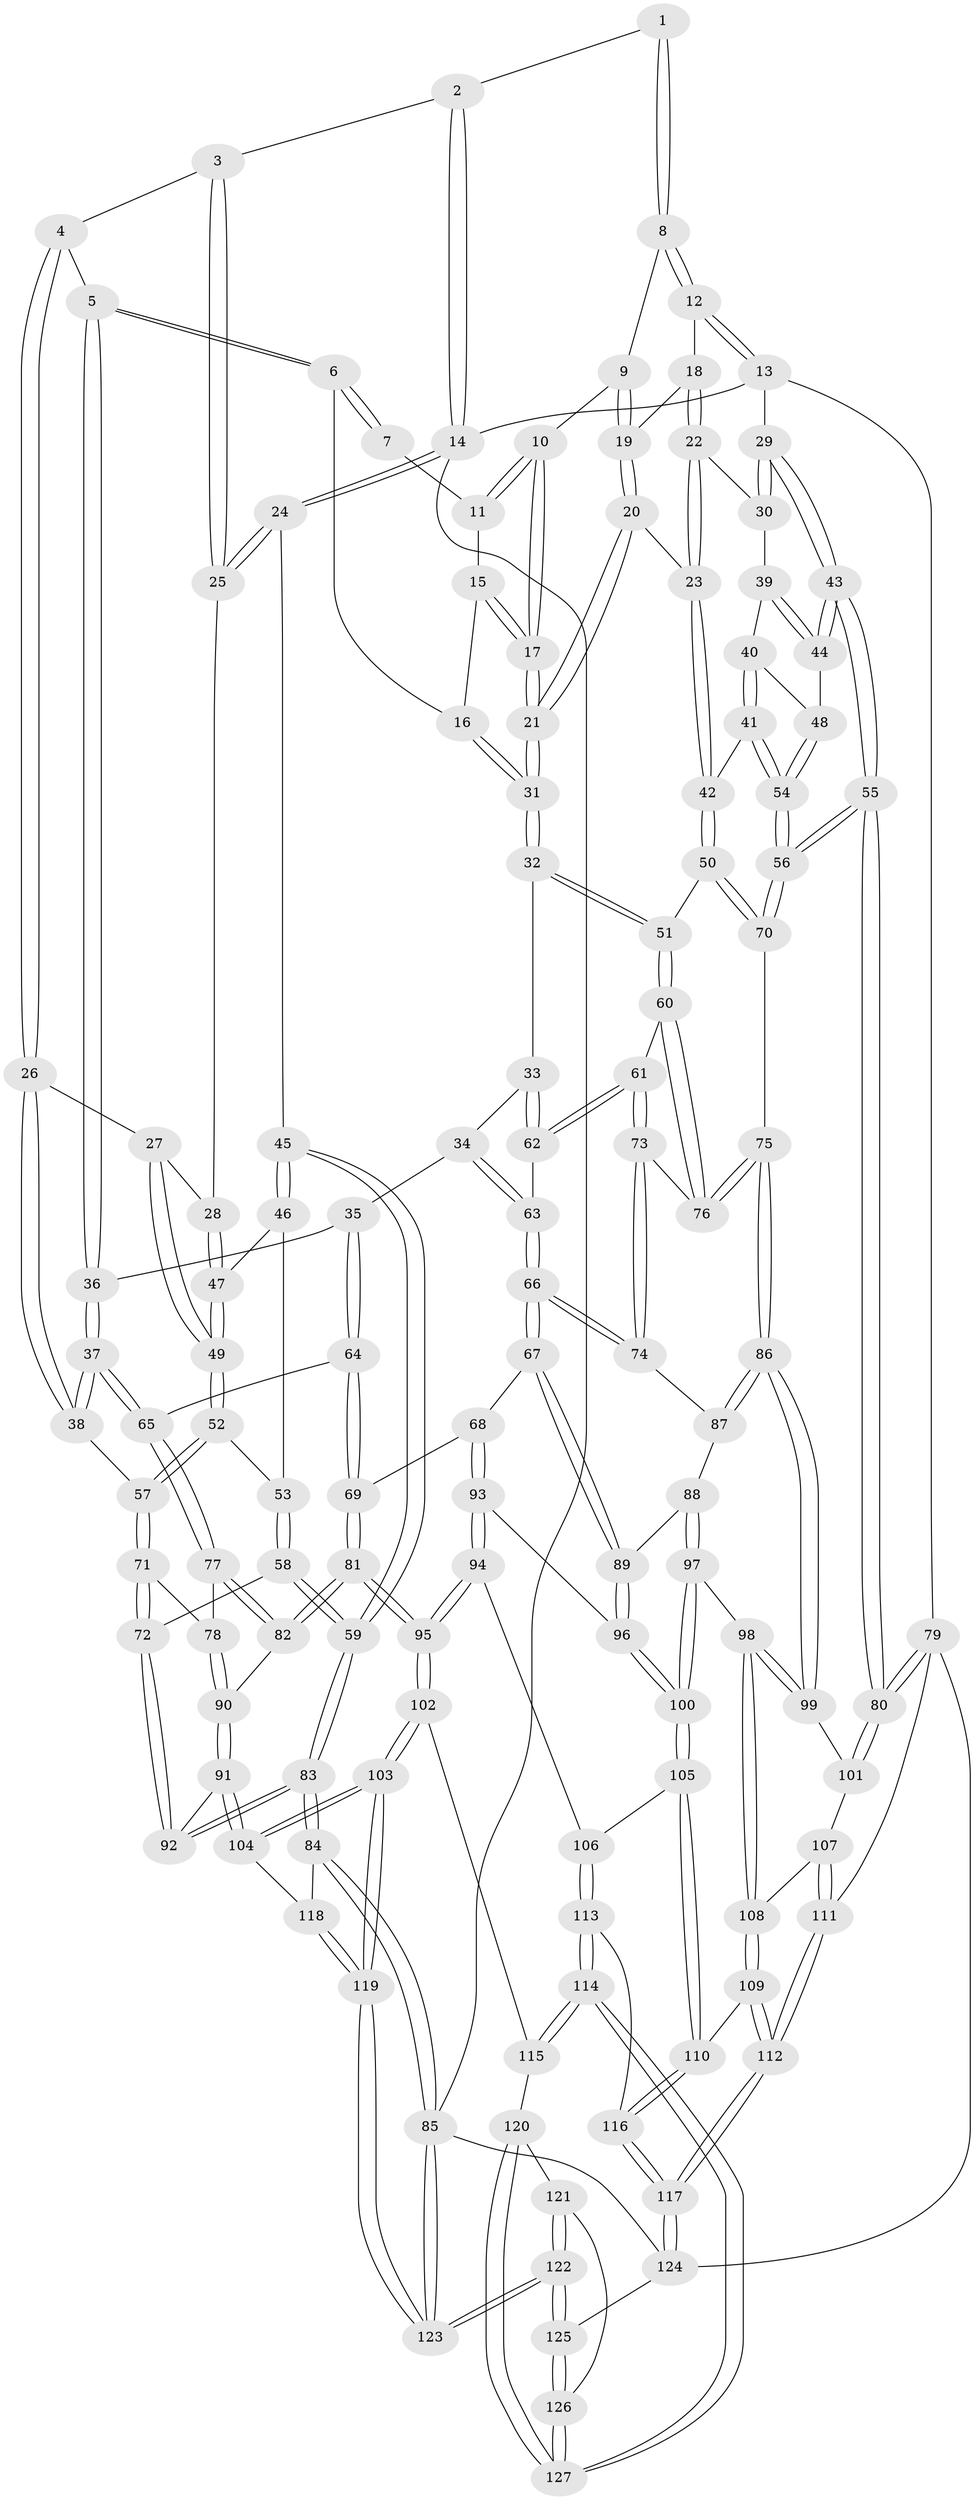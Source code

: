 // Generated by graph-tools (version 1.1) at 2025/51/03/09/25 03:51:09]
// undirected, 127 vertices, 314 edges
graph export_dot {
graph [start="1"]
  node [color=gray90,style=filled];
  1 [pos="+0.5694619790515987+0"];
  2 [pos="+0.2842745788387087+0"];
  3 [pos="+0.2820225461104536+0.04699113000399845"];
  4 [pos="+0.28398959177391436+0.04964960624167647"];
  5 [pos="+0.43172618360549186+0.157247020298912"];
  6 [pos="+0.48719102806591513+0.14066517879347265"];
  7 [pos="+0.5679799227066423+0"];
  8 [pos="+0.867792488809178+0"];
  9 [pos="+0.7255965501493992+0.09165494683726616"];
  10 [pos="+0.706324510337294+0.10259983770018292"];
  11 [pos="+0.6159331878157128+0.06436028719090843"];
  12 [pos="+1+0"];
  13 [pos="+1+0"];
  14 [pos="+0+0"];
  15 [pos="+0.6104105696776142+0.08071332873245145"];
  16 [pos="+0.5194132395795726+0.15236383039648957"];
  17 [pos="+0.6519453807409051+0.18760933139233543"];
  18 [pos="+0.831902567807913+0.13313191776478903"];
  19 [pos="+0.7795107897633735+0.1562382629475213"];
  20 [pos="+0.7599356403678263+0.23231982124400646"];
  21 [pos="+0.6381671801729231+0.24173330200687582"];
  22 [pos="+0.8642900943374617+0.19602013507707913"];
  23 [pos="+0.7743202286348653+0.24212569410737828"];
  24 [pos="+0+0"];
  25 [pos="+0.1710613068992454+0.1299394231706305"];
  26 [pos="+0.2850004015762787+0.28675737840181875"];
  27 [pos="+0.20068421409965437+0.2533755644491891"];
  28 [pos="+0.1471841385550954+0.21782049312672003"];
  29 [pos="+1+0"];
  30 [pos="+0.9082143417359189+0.20981573320105446"];
  31 [pos="+0.6313744963917147+0.24676359196410164"];
  32 [pos="+0.6265390541407155+0.26186746199450595"];
  33 [pos="+0.5896158026283426+0.2970395072064446"];
  34 [pos="+0.5783277670964272+0.3048614841853562"];
  35 [pos="+0.549624373967333+0.317768044153997"];
  36 [pos="+0.42487487222458437+0.19855859363123485"];
  37 [pos="+0.35034546892787755+0.3390799636848372"];
  38 [pos="+0.3141966302179699+0.32733671225879774"];
  39 [pos="+0.9063216129725576+0.23868468950677377"];
  40 [pos="+0.8983465564158478+0.2563750799438257"];
  41 [pos="+0.8378524910536493+0.3195497065766284"];
  42 [pos="+0.8275046035872238+0.32163551421906134"];
  43 [pos="+1+0.20811430313772994"];
  44 [pos="+1+0.28794711127578604"];
  45 [pos="+0+0.20873606246210427"];
  46 [pos="+0.06313543288489902+0.2636981504503987"];
  47 [pos="+0.09880452233174264+0.25225866349620857"];
  48 [pos="+0.9644414014724606+0.3188034785166445"];
  49 [pos="+0.17174278792674058+0.34384700114049316"];
  50 [pos="+0.8151837673347174+0.3438058016919624"];
  51 [pos="+0.7123053051344727+0.3735173156230246"];
  52 [pos="+0.17983506885096612+0.3634378341578595"];
  53 [pos="+0.0838972351087437+0.33884009317844316"];
  54 [pos="+0.9331864681562649+0.3598113064682217"];
  55 [pos="+1+0.6164816215912323"];
  56 [pos="+0.983288160515108+0.5092621472808968"];
  57 [pos="+0.19841270060259653+0.3876381408309019"];
  58 [pos="+0.07973534293083023+0.422155362990062"];
  59 [pos="+0+0.34223222585131535"];
  60 [pos="+0.7113762671290363+0.37729093177912154"];
  61 [pos="+0.660506362414641+0.4290577731567674"];
  62 [pos="+0.6383264856202374+0.4050913541305197"];
  63 [pos="+0.5996041373250357+0.4012861723339951"];
  64 [pos="+0.4569177262908952+0.4031827704708044"];
  65 [pos="+0.3851553577612041+0.38493225262083985"];
  66 [pos="+0.5784449891975387+0.4988124782683105"];
  67 [pos="+0.5641257340435217+0.5053238965907948"];
  68 [pos="+0.5199085418571904+0.49908030071235576"];
  69 [pos="+0.5193204400614135+0.4988842824168812"];
  70 [pos="+0.8431202057277865+0.5020819981273449"];
  71 [pos="+0.15266949248241876+0.4759345078716655"];
  72 [pos="+0.13057262281005783+0.4804697868756477"];
  73 [pos="+0.6426510264428137+0.47901245218535726"];
  74 [pos="+0.6359662169094132+0.48433455748192583"];
  75 [pos="+0.8175659537409361+0.5152418045895241"];
  76 [pos="+0.7669828603588679+0.48542941898058145"];
  77 [pos="+0.32221709781322944+0.4968810456887899"];
  78 [pos="+0.16997606432202486+0.48613264727098704"];
  79 [pos="+1+0.7181871673328097"];
  80 [pos="+1+0.6895568763483355"];
  81 [pos="+0.3858389572283767+0.6457263921051273"];
  82 [pos="+0.33373537099551065+0.5524869543612726"];
  83 [pos="+0+0.62129042560389"];
  84 [pos="+0+0.7183760410794743"];
  85 [pos="+0+1"];
  86 [pos="+0.7664642740627877+0.6063961442985017"];
  87 [pos="+0.656355042672974+0.5114325955043889"];
  88 [pos="+0.667078402781993+0.5890762889925161"];
  89 [pos="+0.5957824282826817+0.5698216001609223"];
  90 [pos="+0.21822728402548525+0.5836542350359899"];
  91 [pos="+0.2086385458035925+0.7430370080681526"];
  92 [pos="+0.04184651970553902+0.5828939500616412"];
  93 [pos="+0.5375469968828817+0.6592635243283532"];
  94 [pos="+0.4873719272036447+0.7166402334741867"];
  95 [pos="+0.38123339666767675+0.7130289824117175"];
  96 [pos="+0.5963685872028167+0.6305727141836629"];
  97 [pos="+0.7411756977537994+0.6373311880755531"];
  98 [pos="+0.742862805284101+0.6370361911736204"];
  99 [pos="+0.7623630484626522+0.6201900815203363"];
  100 [pos="+0.6602753463274791+0.6779215615918058"];
  101 [pos="+0.8607875183369419+0.677701866547197"];
  102 [pos="+0.35644244331734554+0.7392773980144705"];
  103 [pos="+0.2209367019127372+0.756456549483921"];
  104 [pos="+0.21219591827907314+0.7496093086156247"];
  105 [pos="+0.6500657275949161+0.6986397825534476"];
  106 [pos="+0.5407610807635669+0.7473495598768055"];
  107 [pos="+0.8281465255393156+0.759399527833523"];
  108 [pos="+0.7626450351832932+0.752195045633986"];
  109 [pos="+0.7385600892107544+0.7921766574658243"];
  110 [pos="+0.6772492005125097+0.7977411263739663"];
  111 [pos="+0.9247509603129026+0.8701761254567532"];
  112 [pos="+0.8392571935581112+0.9499857912847756"];
  113 [pos="+0.5936492223091311+0.8466866453806728"];
  114 [pos="+0.5852060477999743+0.8812793225598626"];
  115 [pos="+0.3723317578367702+0.7796664686816349"];
  116 [pos="+0.6752407094524978+0.7997086792432252"];
  117 [pos="+0.7816423262160301+1"];
  118 [pos="+0+0.7877391536508028"];
  119 [pos="+0.14946581877097162+1"];
  120 [pos="+0.3891094320700132+0.848884774808801"];
  121 [pos="+0.3858365048548509+0.8985050617624409"];
  122 [pos="+0.26260337287619573+1"];
  123 [pos="+0.14002267807396881+1"];
  124 [pos="+0.7330028289817203+1"];
  125 [pos="+0.655672728483417+1"];
  126 [pos="+0.5988221688285785+1"];
  127 [pos="+0.5830481365214121+0.9253440440992186"];
  1 -- 2;
  1 -- 8;
  1 -- 8;
  2 -- 3;
  2 -- 14;
  2 -- 14;
  3 -- 4;
  3 -- 25;
  3 -- 25;
  4 -- 5;
  4 -- 26;
  4 -- 26;
  5 -- 6;
  5 -- 6;
  5 -- 36;
  5 -- 36;
  6 -- 7;
  6 -- 7;
  6 -- 16;
  7 -- 11;
  8 -- 9;
  8 -- 12;
  8 -- 12;
  9 -- 10;
  9 -- 19;
  9 -- 19;
  10 -- 11;
  10 -- 11;
  10 -- 17;
  10 -- 17;
  11 -- 15;
  12 -- 13;
  12 -- 13;
  12 -- 18;
  13 -- 14;
  13 -- 29;
  13 -- 79;
  14 -- 24;
  14 -- 24;
  14 -- 85;
  15 -- 16;
  15 -- 17;
  15 -- 17;
  16 -- 31;
  16 -- 31;
  17 -- 21;
  17 -- 21;
  18 -- 19;
  18 -- 22;
  18 -- 22;
  19 -- 20;
  19 -- 20;
  20 -- 21;
  20 -- 21;
  20 -- 23;
  21 -- 31;
  21 -- 31;
  22 -- 23;
  22 -- 23;
  22 -- 30;
  23 -- 42;
  23 -- 42;
  24 -- 25;
  24 -- 25;
  24 -- 45;
  25 -- 28;
  26 -- 27;
  26 -- 38;
  26 -- 38;
  27 -- 28;
  27 -- 49;
  27 -- 49;
  28 -- 47;
  28 -- 47;
  29 -- 30;
  29 -- 30;
  29 -- 43;
  29 -- 43;
  30 -- 39;
  31 -- 32;
  31 -- 32;
  32 -- 33;
  32 -- 51;
  32 -- 51;
  33 -- 34;
  33 -- 62;
  33 -- 62;
  34 -- 35;
  34 -- 63;
  34 -- 63;
  35 -- 36;
  35 -- 64;
  35 -- 64;
  36 -- 37;
  36 -- 37;
  37 -- 38;
  37 -- 38;
  37 -- 65;
  37 -- 65;
  38 -- 57;
  39 -- 40;
  39 -- 44;
  39 -- 44;
  40 -- 41;
  40 -- 41;
  40 -- 48;
  41 -- 42;
  41 -- 54;
  41 -- 54;
  42 -- 50;
  42 -- 50;
  43 -- 44;
  43 -- 44;
  43 -- 55;
  43 -- 55;
  44 -- 48;
  45 -- 46;
  45 -- 46;
  45 -- 59;
  45 -- 59;
  46 -- 47;
  46 -- 53;
  47 -- 49;
  47 -- 49;
  48 -- 54;
  48 -- 54;
  49 -- 52;
  49 -- 52;
  50 -- 51;
  50 -- 70;
  50 -- 70;
  51 -- 60;
  51 -- 60;
  52 -- 53;
  52 -- 57;
  52 -- 57;
  53 -- 58;
  53 -- 58;
  54 -- 56;
  54 -- 56;
  55 -- 56;
  55 -- 56;
  55 -- 80;
  55 -- 80;
  56 -- 70;
  56 -- 70;
  57 -- 71;
  57 -- 71;
  58 -- 59;
  58 -- 59;
  58 -- 72;
  59 -- 83;
  59 -- 83;
  60 -- 61;
  60 -- 76;
  60 -- 76;
  61 -- 62;
  61 -- 62;
  61 -- 73;
  61 -- 73;
  62 -- 63;
  63 -- 66;
  63 -- 66;
  64 -- 65;
  64 -- 69;
  64 -- 69;
  65 -- 77;
  65 -- 77;
  66 -- 67;
  66 -- 67;
  66 -- 74;
  66 -- 74;
  67 -- 68;
  67 -- 89;
  67 -- 89;
  68 -- 69;
  68 -- 93;
  68 -- 93;
  69 -- 81;
  69 -- 81;
  70 -- 75;
  71 -- 72;
  71 -- 72;
  71 -- 78;
  72 -- 92;
  72 -- 92;
  73 -- 74;
  73 -- 74;
  73 -- 76;
  74 -- 87;
  75 -- 76;
  75 -- 76;
  75 -- 86;
  75 -- 86;
  77 -- 78;
  77 -- 82;
  77 -- 82;
  78 -- 90;
  78 -- 90;
  79 -- 80;
  79 -- 80;
  79 -- 111;
  79 -- 124;
  80 -- 101;
  80 -- 101;
  81 -- 82;
  81 -- 82;
  81 -- 95;
  81 -- 95;
  82 -- 90;
  83 -- 84;
  83 -- 84;
  83 -- 92;
  83 -- 92;
  84 -- 85;
  84 -- 85;
  84 -- 118;
  85 -- 123;
  85 -- 123;
  85 -- 124;
  86 -- 87;
  86 -- 87;
  86 -- 99;
  86 -- 99;
  87 -- 88;
  88 -- 89;
  88 -- 97;
  88 -- 97;
  89 -- 96;
  89 -- 96;
  90 -- 91;
  90 -- 91;
  91 -- 92;
  91 -- 104;
  91 -- 104;
  93 -- 94;
  93 -- 94;
  93 -- 96;
  94 -- 95;
  94 -- 95;
  94 -- 106;
  95 -- 102;
  95 -- 102;
  96 -- 100;
  96 -- 100;
  97 -- 98;
  97 -- 100;
  97 -- 100;
  98 -- 99;
  98 -- 99;
  98 -- 108;
  98 -- 108;
  99 -- 101;
  100 -- 105;
  100 -- 105;
  101 -- 107;
  102 -- 103;
  102 -- 103;
  102 -- 115;
  103 -- 104;
  103 -- 104;
  103 -- 119;
  103 -- 119;
  104 -- 118;
  105 -- 106;
  105 -- 110;
  105 -- 110;
  106 -- 113;
  106 -- 113;
  107 -- 108;
  107 -- 111;
  107 -- 111;
  108 -- 109;
  108 -- 109;
  109 -- 110;
  109 -- 112;
  109 -- 112;
  110 -- 116;
  110 -- 116;
  111 -- 112;
  111 -- 112;
  112 -- 117;
  112 -- 117;
  113 -- 114;
  113 -- 114;
  113 -- 116;
  114 -- 115;
  114 -- 115;
  114 -- 127;
  114 -- 127;
  115 -- 120;
  116 -- 117;
  116 -- 117;
  117 -- 124;
  117 -- 124;
  118 -- 119;
  118 -- 119;
  119 -- 123;
  119 -- 123;
  120 -- 121;
  120 -- 127;
  120 -- 127;
  121 -- 122;
  121 -- 122;
  121 -- 126;
  122 -- 123;
  122 -- 123;
  122 -- 125;
  122 -- 125;
  124 -- 125;
  125 -- 126;
  125 -- 126;
  126 -- 127;
  126 -- 127;
}

